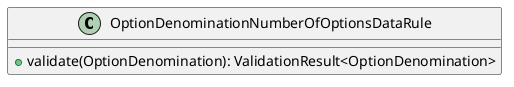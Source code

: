 @startuml

    class OptionDenominationNumberOfOptionsDataRule [[OptionDenominationNumberOfOptionsDataRule.html]] {
        +validate(OptionDenomination): ValidationResult<OptionDenomination>
    }

@enduml
